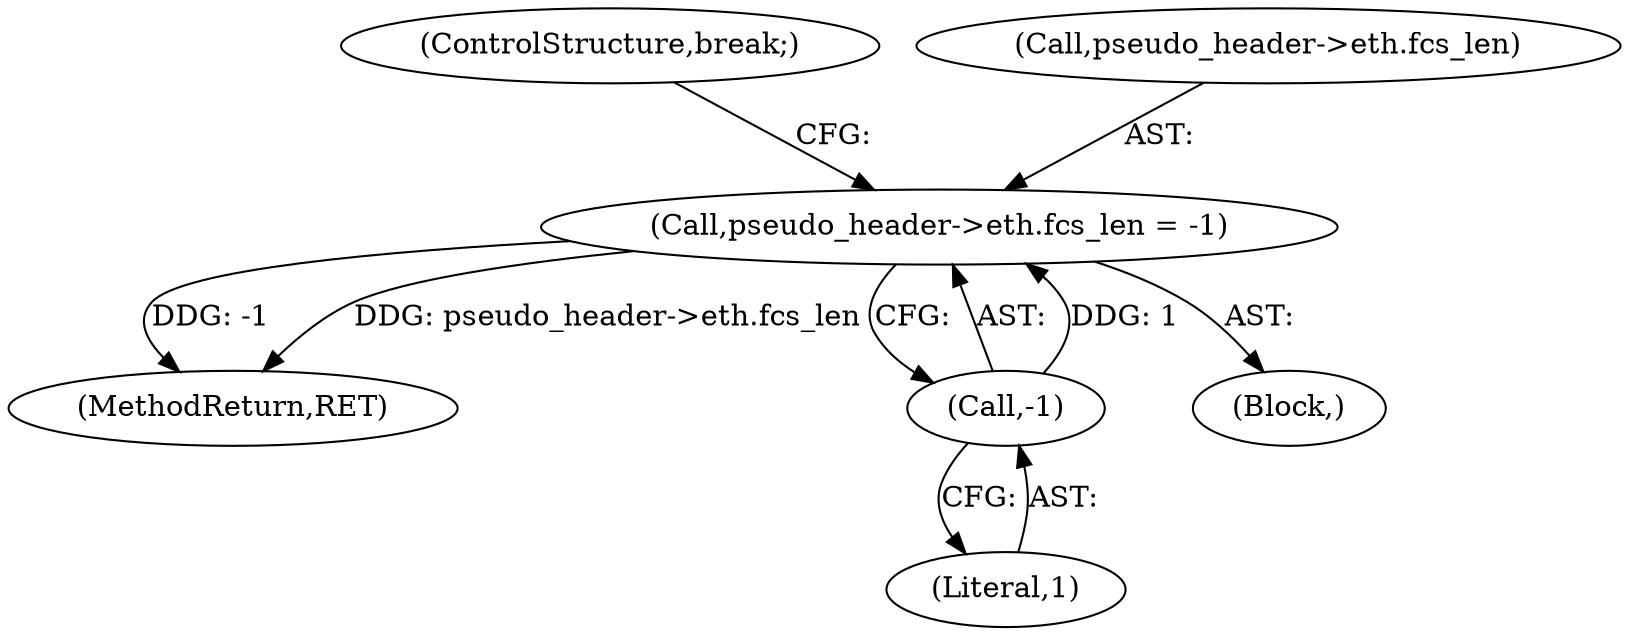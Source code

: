 digraph "0_wireshark_3270dfac43da861c714df76513456b46765ff47f@pointer" {
"1000390" [label="(Call,pseudo_header->eth.fcs_len = -1)"];
"1000396" [label="(Call,-1)"];
"1000398" [label="(ControlStructure,break;)"];
"1000397" [label="(Literal,1)"];
"1000391" [label="(Call,pseudo_header->eth.fcs_len)"];
"1000390" [label="(Call,pseudo_header->eth.fcs_len = -1)"];
"1000476" [label="(MethodReturn,RET)"];
"1000396" [label="(Call,-1)"];
"1000325" [label="(Block,)"];
"1000390" -> "1000325"  [label="AST: "];
"1000390" -> "1000396"  [label="CFG: "];
"1000391" -> "1000390"  [label="AST: "];
"1000396" -> "1000390"  [label="AST: "];
"1000398" -> "1000390"  [label="CFG: "];
"1000390" -> "1000476"  [label="DDG: -1"];
"1000390" -> "1000476"  [label="DDG: pseudo_header->eth.fcs_len"];
"1000396" -> "1000390"  [label="DDG: 1"];
"1000396" -> "1000397"  [label="CFG: "];
"1000397" -> "1000396"  [label="AST: "];
}
